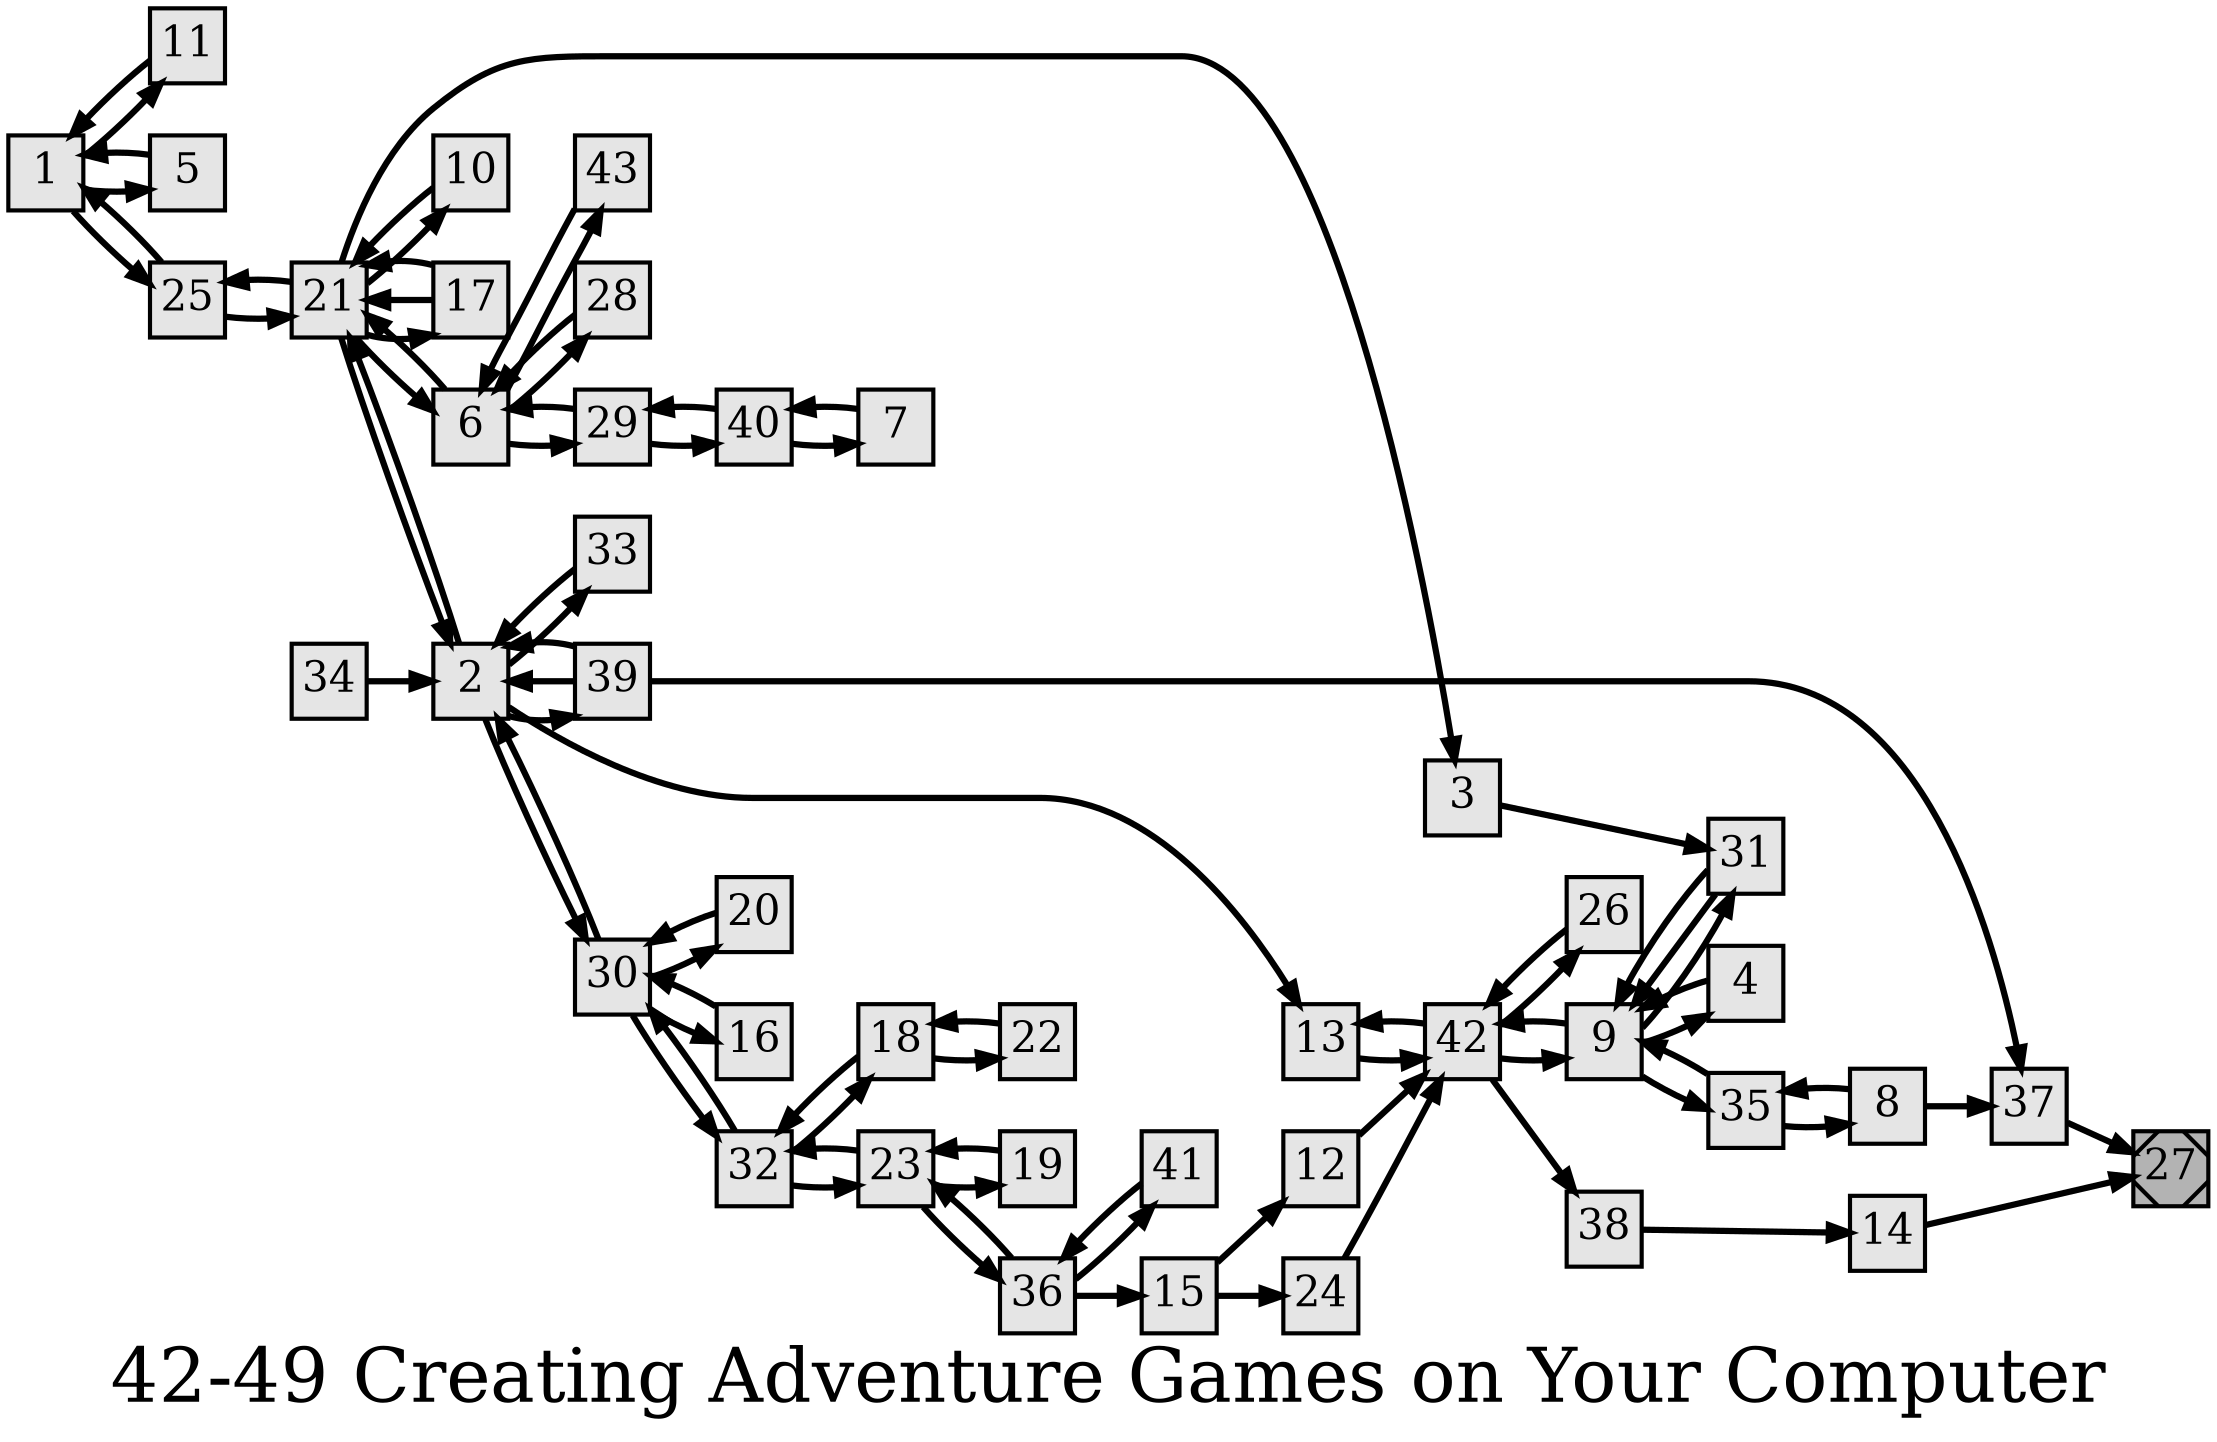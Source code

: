 digraph g{
  graph [ label="42-49 Creating Adventure Games on Your Computer" rankdir=LR, ordering=out, fontsize=36, nodesep="0.35", ranksep="0.45"];
  node  [shape=rect, penwidth=2, fontsize=20, style=filled, fillcolor=grey90, margin="0,0", labelfloat=true, regular=true, fixedsize=true];
  edge  [labelfloat=true, penwidth=3, fontsize=12];
  1 -> 11;
  1 -> 5;
  1 -> 25;
  2 -> 33;
  2 -> 39;
  2 -> 13;
  2 -> 30;
  2 -> 21;
  3 -> 31;
  4 -> 9;
  5 -> 1;
  6 -> 43;
  6 -> 28;
  6 -> 29;
  6 -> 21;
  7 -> 40;
  8 -> 37;
  8 -> 35;
  9 -> 31;
  9 -> 4;
  9 -> 42;
  9 -> 35;
  10 -> 21;
  11 -> 1;
  12 -> 42;
  13 -> 42;
  14 -> 27;
  15 -> 12;
  15 -> 24;
  16 -> 30;
  17 -> 21;
  17 -> 21;
  18 -> 22;
  18 -> 32;
  19 -> 23;
  20 -> 30;
  21 -> 3;
  21 -> 10;
  21 -> 17;
  21 -> 6;
  21 -> 2;
  21 -> 25;
  22 -> 18;
  23 -> 19;
  23 -> 32;
  23 -> 36;
  24 -> 42;
  25 -> 1;
  25 -> 21;
  26 -> 42;
  27	[ xlabel="E", shape=Msquare, fontsize=20, fillcolor=grey70, xlabel="" ];
  28 -> 6;
  29 -> 40;
  29 -> 6;
  30 -> 20;
  30 -> 16;
  30 -> 2;
  30 -> 32;
  31 -> 9;
  31 -> 9;
  32 -> 18;
  32 -> 30;
  32 -> 23;
  33 -> 2;
  34 -> 2;
  35 -> 8;
  35 -> 9;
  36 -> 41;
  36 -> 15;
  36 -> 23;
  37 -> 27;
  38 -> 14;
  39 -> 2;
  39 -> 37;
  39 -> 2;
  40 -> 7;
  40 -> 29;
  41 -> 36;
  42 -> 26;
  42 -> 13;
  42 -> 9;
  42 -> 38;
  43 -> 6;
}

